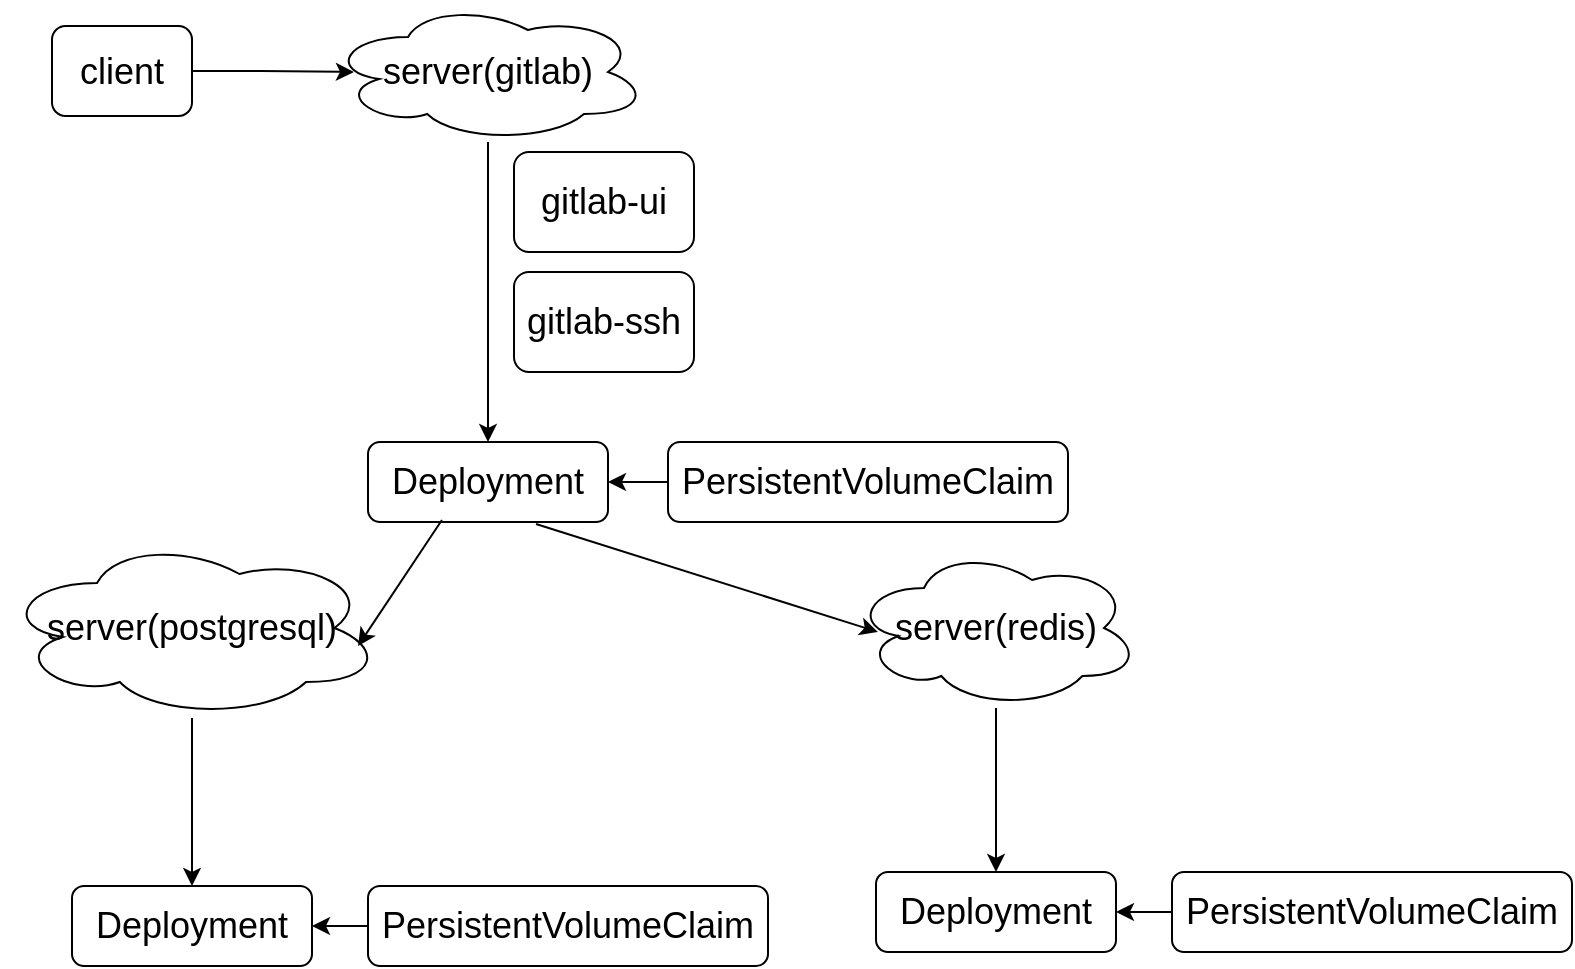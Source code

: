 <mxfile version="10.5.9" type="device"><diagram id="XoBpOgVANm_bAS6_4Kf9" name="Page-1"><mxGraphModel dx="840" dy="512" grid="1" gridSize="10" guides="1" tooltips="1" connect="1" arrows="1" fold="1" page="1" pageScale="1" pageWidth="827" pageHeight="1169" math="0" shadow="0"><root><mxCell id="0"/><mxCell id="1" parent="0"/><mxCell id="HfFtIwKezEYYl8caSsOn-1" value="&lt;font style=&quot;font-size: 18px&quot;&gt;gitlab-ui&lt;/font&gt;" style="rounded=1;whiteSpace=wrap;html=1;" vertex="1" parent="1"><mxGeometry x="311" y="140" width="90" height="50" as="geometry"/></mxCell><mxCell id="HfFtIwKezEYYl8caSsOn-2" value="&lt;font style=&quot;font-size: 18px&quot;&gt;gitlab-ssh&lt;/font&gt;" style="rounded=1;whiteSpace=wrap;html=1;" vertex="1" parent="1"><mxGeometry x="311" y="200" width="90" height="50" as="geometry"/></mxCell><mxCell id="HfFtIwKezEYYl8caSsOn-6" style="edgeStyle=orthogonalEdgeStyle;rounded=0;orthogonalLoop=1;jettySize=auto;html=1;entryX=1;entryY=0.5;entryDx=0;entryDy=0;" edge="1" parent="1" source="HfFtIwKezEYYl8caSsOn-4" target="HfFtIwKezEYYl8caSsOn-5"><mxGeometry relative="1" as="geometry"/></mxCell><mxCell id="HfFtIwKezEYYl8caSsOn-4" value="&lt;font style=&quot;font-size: 18px&quot;&gt;PersistentVolumeClaim&lt;/font&gt;" style="rounded=1;whiteSpace=wrap;html=1;" vertex="1" parent="1"><mxGeometry x="388" y="285" width="200" height="40" as="geometry"/></mxCell><mxCell id="HfFtIwKezEYYl8caSsOn-5" value="&lt;font style=&quot;font-size: 18px&quot;&gt;Deployment&lt;/font&gt;" style="rounded=1;whiteSpace=wrap;html=1;" vertex="1" parent="1"><mxGeometry x="238" y="285" width="120" height="40" as="geometry"/></mxCell><mxCell id="HfFtIwKezEYYl8caSsOn-9" style="edgeStyle=orthogonalEdgeStyle;rounded=0;orthogonalLoop=1;jettySize=auto;html=1;entryX=0.5;entryY=0;entryDx=0;entryDy=0;" edge="1" parent="1" source="HfFtIwKezEYYl8caSsOn-8" target="HfFtIwKezEYYl8caSsOn-5"><mxGeometry relative="1" as="geometry"/></mxCell><mxCell id="HfFtIwKezEYYl8caSsOn-8" value="&lt;span&gt;&lt;font style=&quot;font-size: 18px&quot;&gt;&lt;span&gt;server(gitlab&lt;/span&gt;&lt;span&gt;)&lt;/span&gt;&lt;/font&gt;&lt;/span&gt;" style="ellipse;shape=cloud;whiteSpace=wrap;html=1;" vertex="1" parent="1"><mxGeometry x="218" y="65" width="160" height="70" as="geometry"/></mxCell><mxCell id="HfFtIwKezEYYl8caSsOn-12" style="edgeStyle=orthogonalEdgeStyle;rounded=0;orthogonalLoop=1;jettySize=auto;html=1;entryX=1;entryY=0.5;entryDx=0;entryDy=0;" edge="1" parent="1" source="HfFtIwKezEYYl8caSsOn-13" target="HfFtIwKezEYYl8caSsOn-14"><mxGeometry relative="1" as="geometry"/></mxCell><mxCell id="HfFtIwKezEYYl8caSsOn-13" value="&lt;font style=&quot;font-size: 18px&quot;&gt;PersistentVolumeClaim&lt;/font&gt;" style="rounded=1;whiteSpace=wrap;html=1;" vertex="1" parent="1"><mxGeometry x="238" y="507" width="200" height="40" as="geometry"/></mxCell><mxCell id="HfFtIwKezEYYl8caSsOn-14" value="&lt;font style=&quot;font-size: 18px&quot;&gt;Deployment&lt;/font&gt;" style="rounded=1;whiteSpace=wrap;html=1;" vertex="1" parent="1"><mxGeometry x="90" y="507" width="120" height="40" as="geometry"/></mxCell><mxCell id="HfFtIwKezEYYl8caSsOn-15" style="edgeStyle=orthogonalEdgeStyle;rounded=0;orthogonalLoop=1;jettySize=auto;html=1;entryX=0.5;entryY=0;entryDx=0;entryDy=0;" edge="1" parent="1" source="HfFtIwKezEYYl8caSsOn-16" target="HfFtIwKezEYYl8caSsOn-14"><mxGeometry relative="1" as="geometry"/></mxCell><mxCell id="HfFtIwKezEYYl8caSsOn-16" value="&lt;span&gt;&lt;font style=&quot;font-size: 18px&quot;&gt;&lt;span&gt;server(postgresql&lt;/span&gt;&lt;span&gt;)&lt;/span&gt;&lt;/font&gt;&lt;/span&gt;" style="ellipse;shape=cloud;whiteSpace=wrap;html=1;" vertex="1" parent="1"><mxGeometry x="55" y="333" width="190" height="90" as="geometry"/></mxCell><mxCell id="HfFtIwKezEYYl8caSsOn-18" style="edgeStyle=orthogonalEdgeStyle;rounded=0;orthogonalLoop=1;jettySize=auto;html=1;entryX=1;entryY=0.5;entryDx=0;entryDy=0;" edge="1" parent="1" source="HfFtIwKezEYYl8caSsOn-19" target="HfFtIwKezEYYl8caSsOn-20"><mxGeometry relative="1" as="geometry"/></mxCell><mxCell id="HfFtIwKezEYYl8caSsOn-19" value="&lt;font style=&quot;font-size: 18px&quot;&gt;PersistentVolumeClaim&lt;/font&gt;" style="rounded=1;whiteSpace=wrap;html=1;" vertex="1" parent="1"><mxGeometry x="640" y="500" width="200" height="40" as="geometry"/></mxCell><mxCell id="HfFtIwKezEYYl8caSsOn-20" value="&lt;font style=&quot;font-size: 18px&quot;&gt;Deployment&lt;/font&gt;" style="rounded=1;whiteSpace=wrap;html=1;" vertex="1" parent="1"><mxGeometry x="492" y="500" width="120" height="40" as="geometry"/></mxCell><mxCell id="HfFtIwKezEYYl8caSsOn-21" style="edgeStyle=orthogonalEdgeStyle;rounded=0;orthogonalLoop=1;jettySize=auto;html=1;entryX=0.5;entryY=0;entryDx=0;entryDy=0;" edge="1" parent="1" source="HfFtIwKezEYYl8caSsOn-22" target="HfFtIwKezEYYl8caSsOn-20"><mxGeometry relative="1" as="geometry"/></mxCell><mxCell id="HfFtIwKezEYYl8caSsOn-22" value="&lt;span&gt;&lt;font style=&quot;font-size: 18px&quot;&gt;&lt;span&gt;server(redis&lt;/span&gt;&lt;span&gt;)&lt;/span&gt;&lt;/font&gt;&lt;/span&gt;" style="ellipse;shape=cloud;whiteSpace=wrap;html=1;" vertex="1" parent="1"><mxGeometry x="480" y="338" width="144" height="80" as="geometry"/></mxCell><mxCell id="HfFtIwKezEYYl8caSsOn-27" value="" style="endArrow=classic;html=1;exitX=0.308;exitY=0.975;exitDx=0;exitDy=0;exitPerimeter=0;entryX=0.937;entryY=0.6;entryDx=0;entryDy=0;entryPerimeter=0;" edge="1" parent="1" source="HfFtIwKezEYYl8caSsOn-5" target="HfFtIwKezEYYl8caSsOn-16"><mxGeometry width="50" height="50" relative="1" as="geometry"><mxPoint x="270" y="330" as="sourcePoint"/><mxPoint x="240" y="390" as="targetPoint"/></mxGeometry></mxCell><mxCell id="HfFtIwKezEYYl8caSsOn-28" value="" style="endArrow=classic;html=1;exitX=0.7;exitY=1.025;exitDx=0;exitDy=0;exitPerimeter=0;entryX=0.09;entryY=0.525;entryDx=0;entryDy=0;entryPerimeter=0;" edge="1" parent="1" source="HfFtIwKezEYYl8caSsOn-5" target="HfFtIwKezEYYl8caSsOn-22"><mxGeometry width="50" height="50" relative="1" as="geometry"><mxPoint x="317.5" y="340" as="sourcePoint"/><mxPoint x="407.5" y="386" as="targetPoint"/></mxGeometry></mxCell><mxCell id="HfFtIwKezEYYl8caSsOn-30" style="edgeStyle=orthogonalEdgeStyle;rounded=0;orthogonalLoop=1;jettySize=auto;html=1;entryX=0.081;entryY=0.5;entryDx=0;entryDy=0;entryPerimeter=0;" edge="1" parent="1" source="HfFtIwKezEYYl8caSsOn-29" target="HfFtIwKezEYYl8caSsOn-8"><mxGeometry relative="1" as="geometry"><mxPoint x="220" y="100.5" as="targetPoint"/></mxGeometry></mxCell><mxCell id="HfFtIwKezEYYl8caSsOn-29" value="&lt;font style=&quot;font-size: 18px&quot;&gt;client&lt;/font&gt;" style="rounded=1;whiteSpace=wrap;html=1;" vertex="1" parent="1"><mxGeometry x="80" y="77" width="70" height="45" as="geometry"/></mxCell></root></mxGraphModel></diagram></mxfile>